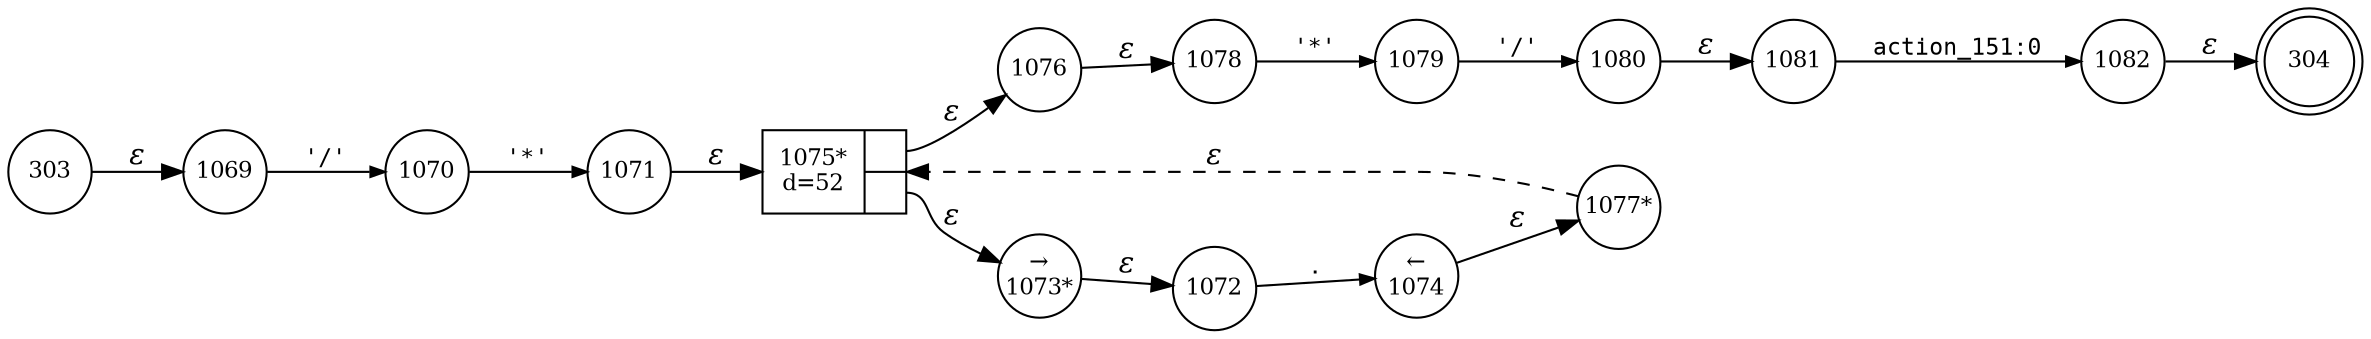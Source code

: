 digraph ATN {
rankdir=LR;
s304[fontsize=11, label="304", shape=doublecircle, fixedsize=true, width=.6];
s1069[fontsize=11,label="1069", shape=circle, fixedsize=true, width=.55, peripheries=1];
s1070[fontsize=11,label="1070", shape=circle, fixedsize=true, width=.55, peripheries=1];
s303[fontsize=11,label="303", shape=circle, fixedsize=true, width=.55, peripheries=1];
s1071[fontsize=11,label="1071", shape=circle, fixedsize=true, width=.55, peripheries=1];
s1072[fontsize=11,label="1072", shape=circle, fixedsize=true, width=.55, peripheries=1];
s1073[fontsize=11,label="&rarr;\n1073*", shape=circle, fixedsize=true, width=.55, peripheries=1];
s1074[fontsize=11,label="&larr;\n1074", shape=circle, fixedsize=true, width=.55, peripheries=1];
s1075[fontsize=11,label="{1075*\nd=52|{<p0>|<p1>}}", shape=record, fixedsize=false, peripheries=1];
s1076[fontsize=11,label="1076", shape=circle, fixedsize=true, width=.55, peripheries=1];
s1077[fontsize=11,label="1077*", shape=circle, fixedsize=true, width=.55, peripheries=1];
s1078[fontsize=11,label="1078", shape=circle, fixedsize=true, width=.55, peripheries=1];
s1079[fontsize=11,label="1079", shape=circle, fixedsize=true, width=.55, peripheries=1];
s1080[fontsize=11,label="1080", shape=circle, fixedsize=true, width=.55, peripheries=1];
s1081[fontsize=11,label="1081", shape=circle, fixedsize=true, width=.55, peripheries=1];
s1082[fontsize=11,label="1082", shape=circle, fixedsize=true, width=.55, peripheries=1];
s303 -> s1069 [fontname="Times-Italic", label="&epsilon;"];
s1069 -> s1070 [fontsize=11, fontname="Courier", arrowsize=.7, label = "'/'", arrowhead = normal];
s1070 -> s1071 [fontsize=11, fontname="Courier", arrowsize=.7, label = "'*'", arrowhead = normal];
s1071 -> s1075 [fontname="Times-Italic", label="&epsilon;"];
s1075:p0 -> s1076 [fontname="Times-Italic", label="&epsilon;"];
s1075:p1 -> s1073 [fontname="Times-Italic", label="&epsilon;"];
s1076 -> s1078 [fontname="Times-Italic", label="&epsilon;"];
s1073 -> s1072 [fontname="Times-Italic", label="&epsilon;"];
s1078 -> s1079 [fontsize=11, fontname="Courier", arrowsize=.7, label = "'*'", arrowhead = normal];
s1072 -> s1074 [fontsize=11, fontname="Courier", arrowsize=.7, label = ".", arrowhead = normal];
s1079 -> s1080 [fontsize=11, fontname="Courier", arrowsize=.7, label = "'/'", arrowhead = normal];
s1074 -> s1077 [fontname="Times-Italic", label="&epsilon;"];
s1080 -> s1081 [fontname="Times-Italic", label="&epsilon;"];
s1077 -> s1075 [fontname="Times-Italic", label="&epsilon;", style="dashed"];
s1081 -> s1082 [fontsize=11, fontname="Courier", arrowsize=.7, label = "action_151:0", arrowhead = normal];
s1082 -> s304 [fontname="Times-Italic", label="&epsilon;"];
}